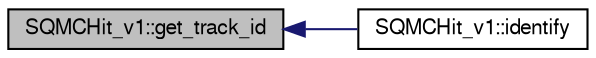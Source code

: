 digraph "SQMCHit_v1::get_track_id"
{
  bgcolor="transparent";
  edge [fontname="FreeSans",fontsize="10",labelfontname="FreeSans",labelfontsize="10"];
  node [fontname="FreeSans",fontsize="10",shape=record];
  rankdir="LR";
  Node1 [label="SQMCHit_v1::get_track_id",height=0.2,width=0.4,color="black", fillcolor="grey75", style="filled" fontcolor="black"];
  Node1 -> Node2 [dir="back",color="midnightblue",fontsize="10",style="solid",fontname="FreeSans"];
  Node2 [label="SQMCHit_v1::identify",height=0.2,width=0.4,color="black",URL="$d1/d5f/classSQMCHit__v1.html#a577091729db8c25200fe24a502dd311d"];
}
